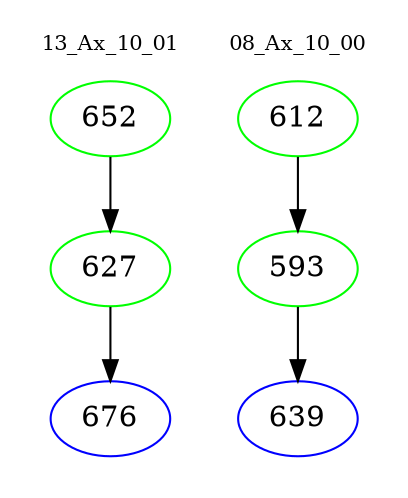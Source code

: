 digraph{
subgraph cluster_0 {
color = white
label = "13_Ax_10_01";
fontsize=10;
T0_652 [label="652", color="green"]
T0_652 -> T0_627 [color="black"]
T0_627 [label="627", color="green"]
T0_627 -> T0_676 [color="black"]
T0_676 [label="676", color="blue"]
}
subgraph cluster_1 {
color = white
label = "08_Ax_10_00";
fontsize=10;
T1_612 [label="612", color="green"]
T1_612 -> T1_593 [color="black"]
T1_593 [label="593", color="green"]
T1_593 -> T1_639 [color="black"]
T1_639 [label="639", color="blue"]
}
}
